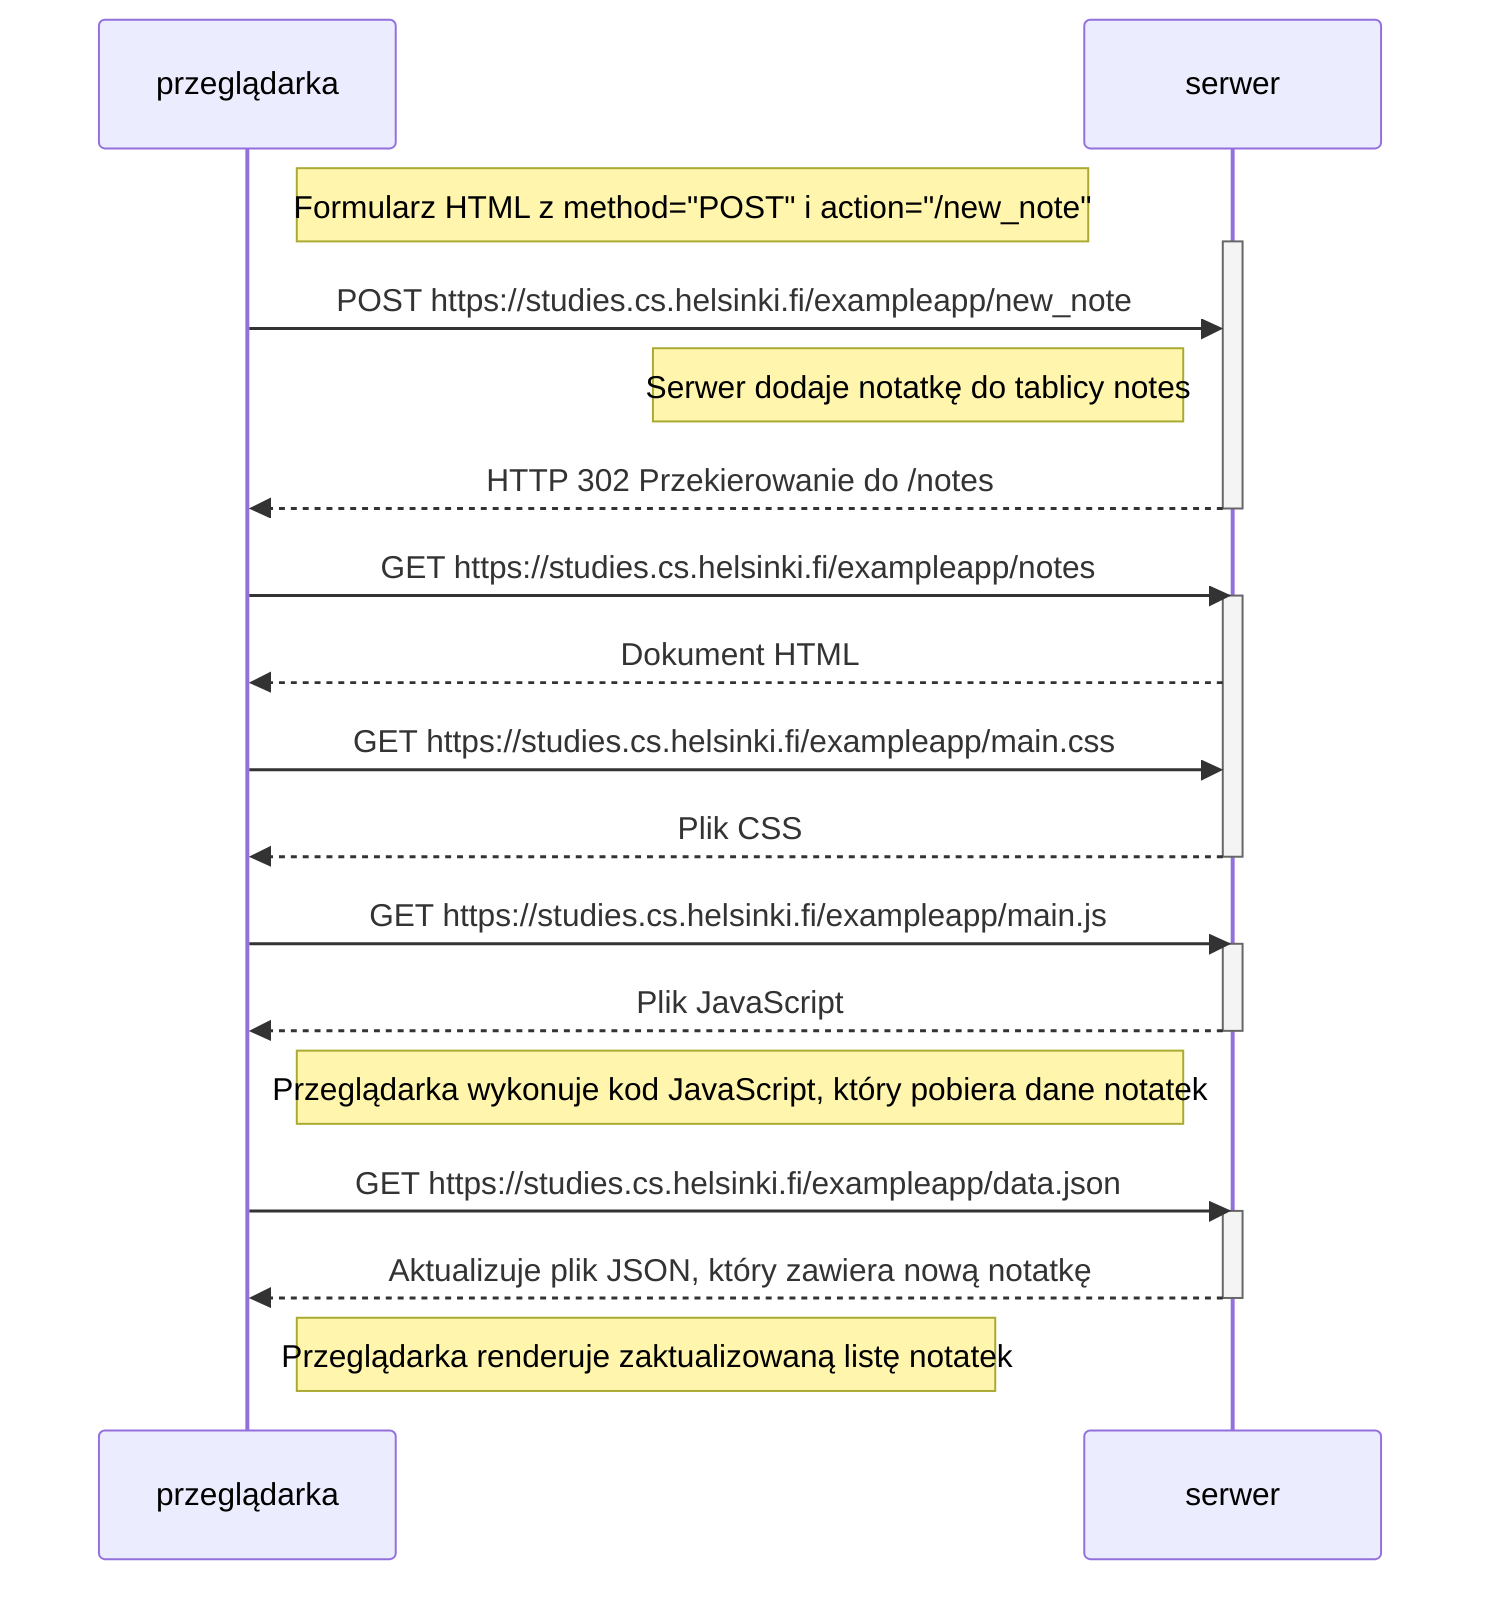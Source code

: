 sequenceDiagram
    participant przeglądarka
    participant serwer

    Note right of przeglądarka: Formularz HTML z method="POST" i action="/new_note"
    activate serwer
    przeglądarka->>serwer: POST https://studies.cs.helsinki.fi/exampleapp/new_note
    Note left of serwer: Serwer dodaje notatkę do tablicy notes
    serwer-->>przeglądarka: HTTP 302 Przekierowanie do /notes
    deactivate serwer

    przeglądarka->>serwer: GET https://studies.cs.helsinki.fi/exampleapp/notes
    activate serwer
    serwer-->>przeglądarka: Dokument HTML
    przeglądarka->>serwer: GET  https://studies.cs.helsinki.fi/exampleapp/main.css
    serwer-->>przeglądarka: Plik CSS
    deactivate serwer


    przeglądarka->>serwer: GET  https://studies.cs.helsinki.fi/exampleapp/main.js
    activate serwer
    serwer-->>przeglądarka: Plik JavaScript    
    deactivate serwer


    Note right of przeglądarka: Przeglądarka wykonuje kod JavaScript, który pobiera dane notatek

    przeglądarka->>serwer: GET  https://studies.cs.helsinki.fi/exampleapp/data.json
    activate serwer
    serwer-->>przeglądarka: Aktualizuje plik JSON, który zawiera nową notatkę
    deactivate serwer

    Note right of przeglądarka: Przeglądarka renderuje zaktualizowaną listę notatek